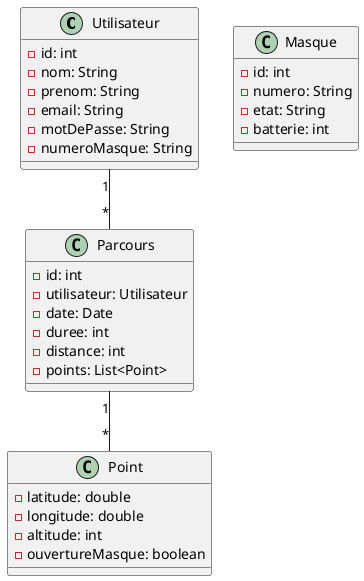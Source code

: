 @startuml

class Utilisateur {
  -id: int
  -nom: String
  -prenom: String
  -email: String
  -motDePasse: String
  -numeroMasque: String
}

class Parcours {
  -id: int
  -utilisateur: Utilisateur
  -date: Date
  -duree: int
  -distance: int
  -points: List<Point>
}

class Point {
  -latitude: double
  -longitude: double
  -altitude: int
  -ouvertureMasque: boolean
}

class Masque {
  -id: int
  -numero: String
  -etat: String
  -batterie: int
}

Utilisateur "1" -- "*" Parcours
Parcours "1" -- "*" Point

@enduml
